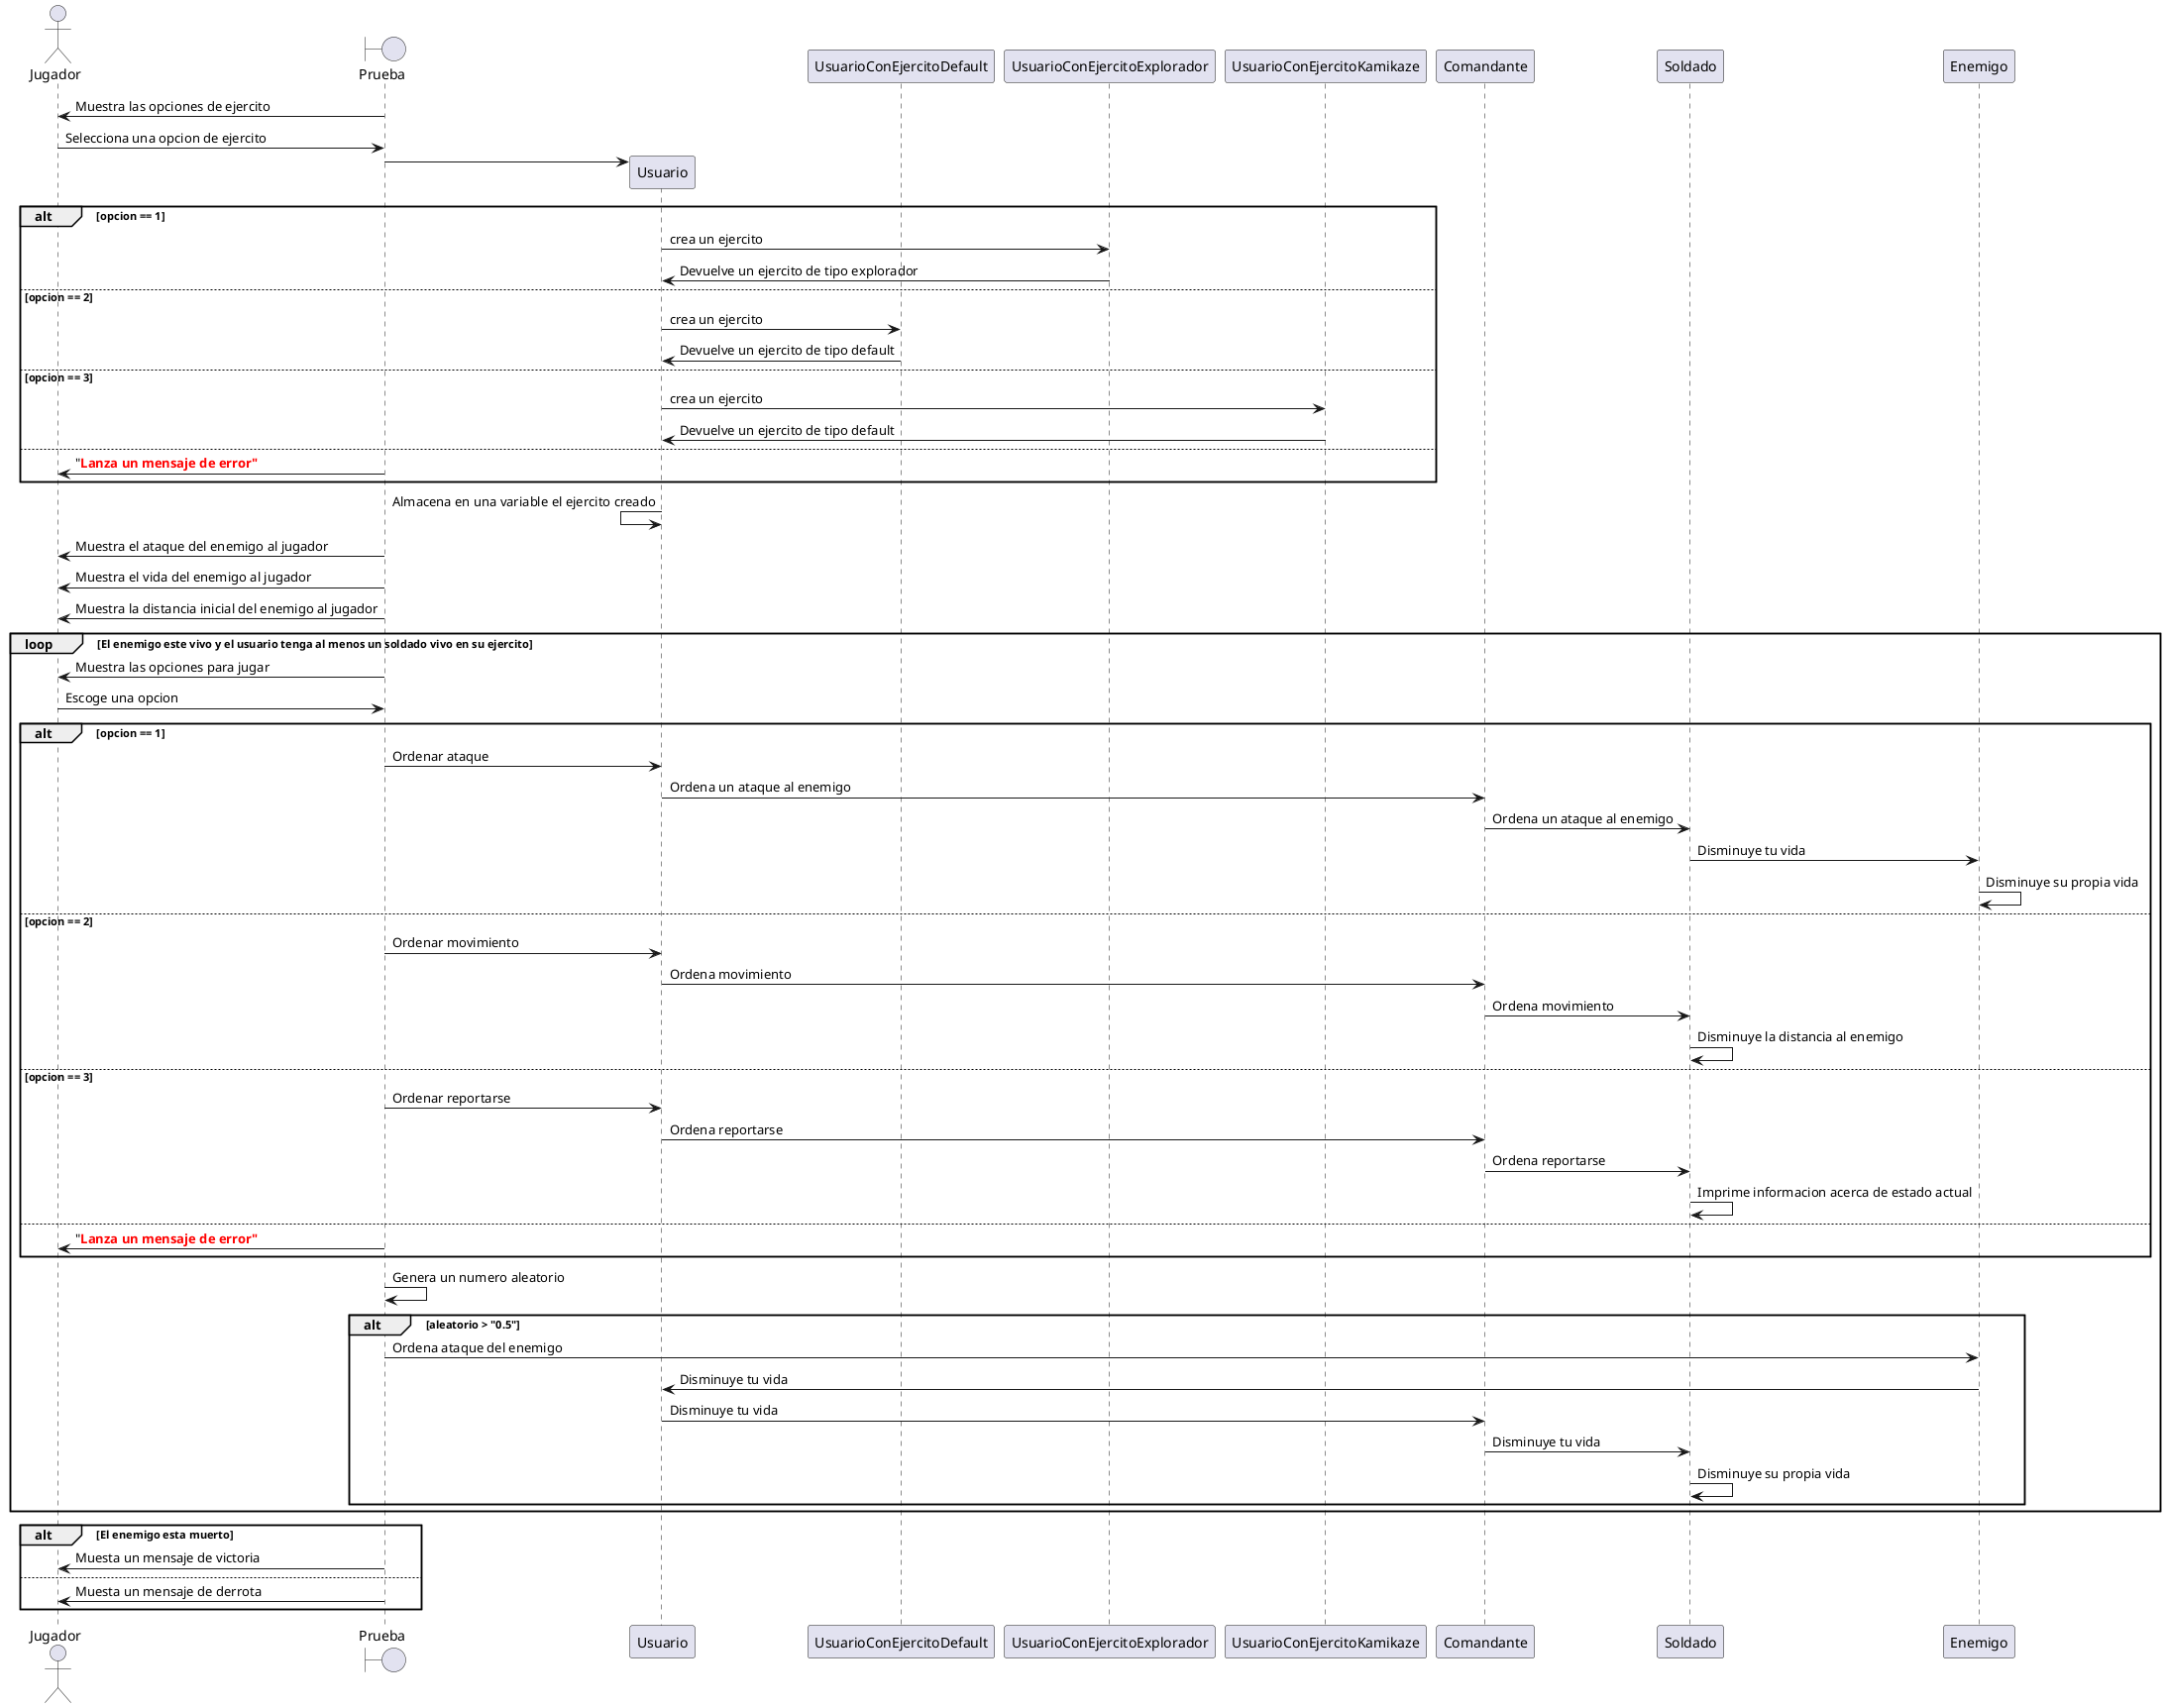 @startuml General
actor Jugador order 10
boundary Prueba order 20

participant Usuario order 30
participant UsuarioConEjercitoDefault order 40 
participant UsuarioConEjercitoExplorador order 50
participant UsuarioConEjercitoKamikaze order 60

participant Comandante order 70
participant Soldado order 80
participant Enemigo order 90

Prueba -> Jugador : Muestra las opciones de ejercito

Jugador -> Prueba : Selecciona una opcion de ejercito

create Usuario
Prueba -> Usuario

alt opcion == 1
    Usuario -> UsuarioConEjercitoExplorador: crea un ejercito
    Usuario <- UsuarioConEjercitoExplorador: Devuelve un ejercito de tipo explorador
else opcion == 2
    Usuario -> UsuarioConEjercitoDefault: crea un ejercito
    Usuario <- UsuarioConEjercitoDefault: Devuelve un ejercito de tipo default
else opcion == 3
    Usuario -> UsuarioConEjercitoKamikaze: crea un ejercito
    Usuario <- UsuarioConEjercitoKamikaze: Devuelve un ejercito de tipo default
else
    Jugador <- Prueba: "<font color=red><b>Lanza un mensaje de error"
end
Usuario <- Usuario: Almacena en una variable el ejercito creado

Jugador <- Prueba : Muestra el ataque del enemigo al jugador
Jugador <- Prueba : Muestra el vida del enemigo al jugador
Jugador <- Prueba : Muestra la distancia inicial del enemigo al jugador

loop El enemigo este vivo y el usuario tenga al menos un soldado vivo en su ejercito
    Jugador <- Prueba : Muestra las opciones para jugar

    Jugador -> Prueba : Escoge una opcion
    alt  opcion == 1
        Prueba -> Usuario: Ordenar ataque

        Usuario -> Comandante : Ordena un ataque al enemigo

        Comandante -> Soldado : Ordena un ataque al enemigo

        Soldado -> Enemigo: Disminuye tu vida

        Enemigo -> Enemigo: Disminuye su propia vida

    else opcion == 2
        Prueba -> Usuario: Ordenar movimiento

        Usuario -> Comandante: Ordena movimiento

        Comandante -> Soldado: Ordena movimiento

        Soldado -> Soldado: Disminuye la distancia al enemigo
    else opcion == 3
        Prueba -> Usuario: Ordenar reportarse

        Usuario -> Comandante: Ordena reportarse

        Comandante -> Soldado: Ordena reportarse

        Soldado -> Soldado: Imprime informacion acerca de estado actual
    else
        Jugador <- Prueba: "<font color=red><b>Lanza un mensaje de error"
    end

    Prueba -> Prueba: Genera un numero aleatorio

    alt aleatorio > "0.5"
        Prueba -> Enemigo: Ordena ataque del enemigo

        Enemigo -> Usuario : Disminuye tu vida

        Usuario -> Comandante : Disminuye tu vida

        Comandante -> Soldado : Disminuye tu vida

        Soldado -> Soldado:  Disminuye su propia vida
    end
end

alt El enemigo esta muerto
    Jugador <- Prueba : Muesta un mensaje de victoria
else
    Jugador <- Prueba : Muesta un mensaje de derrota
end






@enduml